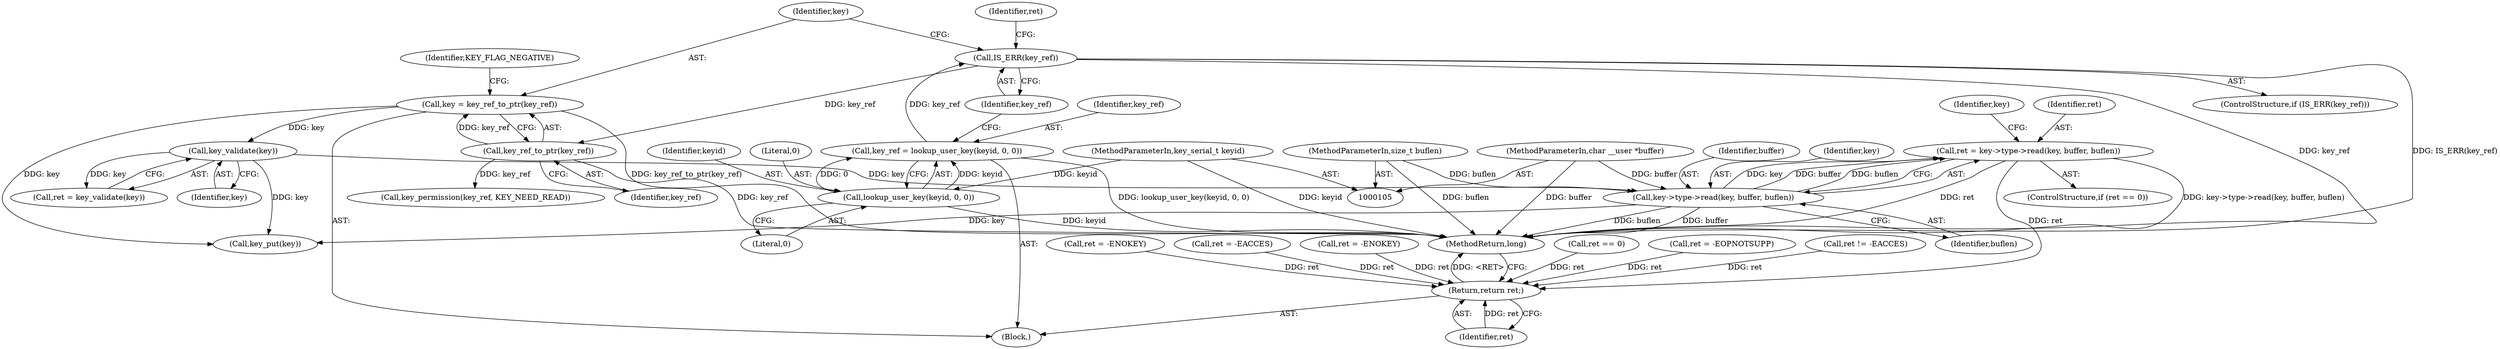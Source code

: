 digraph "0_linux_37863c43b2c6464f252862bf2e9768264e961678@API" {
"1000196" [label="(Call,ret = key->type->read(key, buffer, buflen))"];
"1000198" [label="(Call,key->type->read(key, buffer, buflen))"];
"1000190" [label="(Call,key_validate(key))"];
"1000128" [label="(Call,key = key_ref_to_ptr(key_ref))"];
"1000130" [label="(Call,key_ref_to_ptr(key_ref))"];
"1000120" [label="(Call,IS_ERR(key_ref))"];
"1000113" [label="(Call,key_ref = lookup_user_key(keyid, 0, 0))"];
"1000115" [label="(Call,lookup_user_key(keyid, 0, 0))"];
"1000106" [label="(MethodParameterIn,key_serial_t keyid)"];
"1000107" [label="(MethodParameterIn,char __user *buffer)"];
"1000108" [label="(MethodParameterIn,size_t buflen)"];
"1000211" [label="(Return,return ret;)"];
"1000213" [label="(MethodReturn,long)"];
"1000200" [label="(Identifier,buffer)"];
"1000113" [label="(Call,key_ref = lookup_user_key(keyid, 0, 0))"];
"1000205" [label="(Identifier,key)"];
"1000116" [label="(Identifier,keyid)"];
"1000124" [label="(Identifier,ret)"];
"1000198" [label="(Call,key->type->read(key, buffer, buflen))"];
"1000119" [label="(ControlStructure,if (IS_ERR(key_ref)))"];
"1000191" [label="(Identifier,key)"];
"1000134" [label="(Identifier,KEY_FLAG_NEGATIVE)"];
"1000120" [label="(Call,IS_ERR(key_ref))"];
"1000201" [label="(Identifier,buflen)"];
"1000129" [label="(Identifier,key)"];
"1000123" [label="(Call,ret = -ENOKEY)"];
"1000147" [label="(Call,key_permission(key_ref, KEY_NEED_READ))"];
"1000166" [label="(Call,ret = -EACCES)"];
"1000121" [label="(Identifier,key_ref)"];
"1000192" [label="(ControlStructure,if (ret == 0))"];
"1000196" [label="(Call,ret = key->type->read(key, buffer, buflen))"];
"1000108" [label="(MethodParameterIn,size_t buflen)"];
"1000131" [label="(Identifier,key_ref)"];
"1000117" [label="(Literal,0)"];
"1000106" [label="(MethodParameterIn,key_serial_t keyid)"];
"1000128" [label="(Call,key = key_ref_to_ptr(key_ref))"];
"1000190" [label="(Call,key_validate(key))"];
"1000188" [label="(Call,ret = key_validate(key))"];
"1000140" [label="(Call,ret = -ENOKEY)"];
"1000197" [label="(Identifier,ret)"];
"1000199" [label="(Identifier,key)"];
"1000193" [label="(Call,ret == 0)"];
"1000212" [label="(Identifier,ret)"];
"1000114" [label="(Identifier,key_ref)"];
"1000172" [label="(Call,ret = -EOPNOTSUPP)"];
"1000208" [label="(Call,key_put(key))"];
"1000115" [label="(Call,lookup_user_key(keyid, 0, 0))"];
"1000156" [label="(Call,ret != -EACCES)"];
"1000130" [label="(Call,key_ref_to_ptr(key_ref))"];
"1000118" [label="(Literal,0)"];
"1000109" [label="(Block,)"];
"1000107" [label="(MethodParameterIn,char __user *buffer)"];
"1000211" [label="(Return,return ret;)"];
"1000196" -> "1000192"  [label="AST: "];
"1000196" -> "1000198"  [label="CFG: "];
"1000197" -> "1000196"  [label="AST: "];
"1000198" -> "1000196"  [label="AST: "];
"1000205" -> "1000196"  [label="CFG: "];
"1000196" -> "1000213"  [label="DDG: ret"];
"1000196" -> "1000213"  [label="DDG: key->type->read(key, buffer, buflen)"];
"1000198" -> "1000196"  [label="DDG: key"];
"1000198" -> "1000196"  [label="DDG: buffer"];
"1000198" -> "1000196"  [label="DDG: buflen"];
"1000196" -> "1000211"  [label="DDG: ret"];
"1000198" -> "1000201"  [label="CFG: "];
"1000199" -> "1000198"  [label="AST: "];
"1000200" -> "1000198"  [label="AST: "];
"1000201" -> "1000198"  [label="AST: "];
"1000198" -> "1000213"  [label="DDG: buflen"];
"1000198" -> "1000213"  [label="DDG: buffer"];
"1000190" -> "1000198"  [label="DDG: key"];
"1000107" -> "1000198"  [label="DDG: buffer"];
"1000108" -> "1000198"  [label="DDG: buflen"];
"1000198" -> "1000208"  [label="DDG: key"];
"1000190" -> "1000188"  [label="AST: "];
"1000190" -> "1000191"  [label="CFG: "];
"1000191" -> "1000190"  [label="AST: "];
"1000188" -> "1000190"  [label="CFG: "];
"1000190" -> "1000188"  [label="DDG: key"];
"1000128" -> "1000190"  [label="DDG: key"];
"1000190" -> "1000208"  [label="DDG: key"];
"1000128" -> "1000109"  [label="AST: "];
"1000128" -> "1000130"  [label="CFG: "];
"1000129" -> "1000128"  [label="AST: "];
"1000130" -> "1000128"  [label="AST: "];
"1000134" -> "1000128"  [label="CFG: "];
"1000128" -> "1000213"  [label="DDG: key_ref_to_ptr(key_ref)"];
"1000130" -> "1000128"  [label="DDG: key_ref"];
"1000128" -> "1000208"  [label="DDG: key"];
"1000130" -> "1000131"  [label="CFG: "];
"1000131" -> "1000130"  [label="AST: "];
"1000130" -> "1000213"  [label="DDG: key_ref"];
"1000120" -> "1000130"  [label="DDG: key_ref"];
"1000130" -> "1000147"  [label="DDG: key_ref"];
"1000120" -> "1000119"  [label="AST: "];
"1000120" -> "1000121"  [label="CFG: "];
"1000121" -> "1000120"  [label="AST: "];
"1000124" -> "1000120"  [label="CFG: "];
"1000129" -> "1000120"  [label="CFG: "];
"1000120" -> "1000213"  [label="DDG: key_ref"];
"1000120" -> "1000213"  [label="DDG: IS_ERR(key_ref)"];
"1000113" -> "1000120"  [label="DDG: key_ref"];
"1000113" -> "1000109"  [label="AST: "];
"1000113" -> "1000115"  [label="CFG: "];
"1000114" -> "1000113"  [label="AST: "];
"1000115" -> "1000113"  [label="AST: "];
"1000121" -> "1000113"  [label="CFG: "];
"1000113" -> "1000213"  [label="DDG: lookup_user_key(keyid, 0, 0)"];
"1000115" -> "1000113"  [label="DDG: keyid"];
"1000115" -> "1000113"  [label="DDG: 0"];
"1000115" -> "1000118"  [label="CFG: "];
"1000116" -> "1000115"  [label="AST: "];
"1000117" -> "1000115"  [label="AST: "];
"1000118" -> "1000115"  [label="AST: "];
"1000115" -> "1000213"  [label="DDG: keyid"];
"1000106" -> "1000115"  [label="DDG: keyid"];
"1000106" -> "1000105"  [label="AST: "];
"1000106" -> "1000213"  [label="DDG: keyid"];
"1000107" -> "1000105"  [label="AST: "];
"1000107" -> "1000213"  [label="DDG: buffer"];
"1000108" -> "1000105"  [label="AST: "];
"1000108" -> "1000213"  [label="DDG: buflen"];
"1000211" -> "1000109"  [label="AST: "];
"1000211" -> "1000212"  [label="CFG: "];
"1000212" -> "1000211"  [label="AST: "];
"1000213" -> "1000211"  [label="CFG: "];
"1000211" -> "1000213"  [label="DDG: <RET>"];
"1000212" -> "1000211"  [label="DDG: ret"];
"1000193" -> "1000211"  [label="DDG: ret"];
"1000156" -> "1000211"  [label="DDG: ret"];
"1000140" -> "1000211"  [label="DDG: ret"];
"1000166" -> "1000211"  [label="DDG: ret"];
"1000172" -> "1000211"  [label="DDG: ret"];
"1000123" -> "1000211"  [label="DDG: ret"];
}
